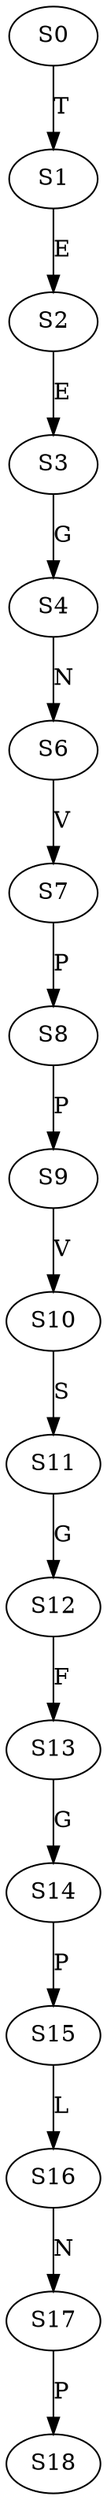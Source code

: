 strict digraph  {
	S0 -> S1 [ label = T ];
	S1 -> S2 [ label = E ];
	S2 -> S3 [ label = E ];
	S3 -> S4 [ label = G ];
	S4 -> S6 [ label = N ];
	S6 -> S7 [ label = V ];
	S7 -> S8 [ label = P ];
	S8 -> S9 [ label = P ];
	S9 -> S10 [ label = V ];
	S10 -> S11 [ label = S ];
	S11 -> S12 [ label = G ];
	S12 -> S13 [ label = F ];
	S13 -> S14 [ label = G ];
	S14 -> S15 [ label = P ];
	S15 -> S16 [ label = L ];
	S16 -> S17 [ label = N ];
	S17 -> S18 [ label = P ];
}
